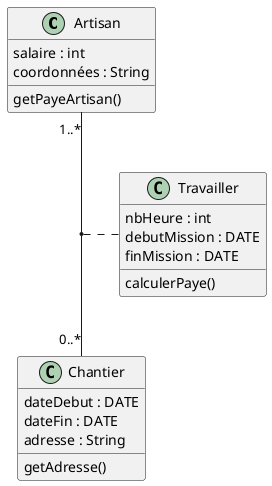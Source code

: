 @startuml dc

class Artisan {
    salaire : int 
    coordonnées : String 
    getPayeArtisan()
}
class Chantier {
    dateDebut : DATE 
    dateFin : DATE 
    adresse : String
    getAdresse()
}
class Travailler{
    nbHeure : int
    debutMission : DATE 
    finMission : DATE 
    calculerPaye()
}

Artisan "1..*" -- "0..*" Chantier
(Artisan, Chantier) .. Travailler 

@enduml